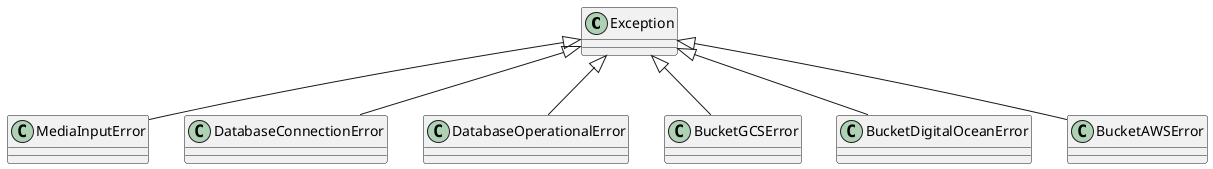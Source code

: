 @startuml exceptions



class Exception { }

class MediaInputError {}

class DatabaseConnectionError {}

class DatabaseOperationalError {}

class BucketGCSError {}

class BucketDigitalOceanError {}

class BucketAWSError {}




Exception <|-- MediaInputError
Exception <|-- DatabaseConnectionError
Exception <|-- DatabaseOperationalError
Exception <|-- BucketGCSError
Exception <|-- BucketDigitalOceanError
Exception <|-- BucketAWSError

@enduml
